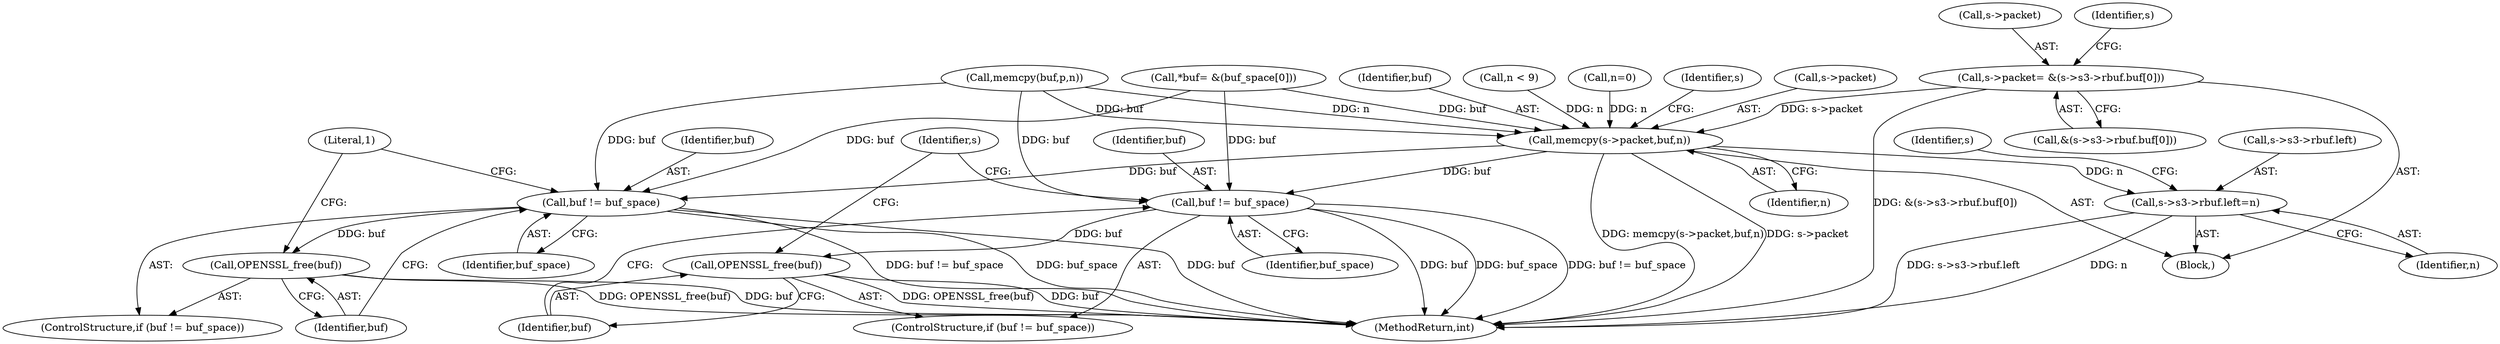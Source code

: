 digraph "0_openssl_b82924741b4bd590da890619be671f4635e46c2b@array" {
"1000980" [label="(Call,s->packet= &(s->s3->rbuf.buf[0]))"];
"1000994" [label="(Call,memcpy(s->packet,buf,n))"];
"1001000" [label="(Call,s->s3->rbuf.left=n)"];
"1001084" [label="(Call,buf != buf_space)"];
"1001087" [label="(Call,OPENSSL_free(buf))"];
"1001094" [label="(Call,buf != buf_space)"];
"1001097" [label="(Call,OPENSSL_free(buf))"];
"1001088" [label="(Identifier,buf)"];
"1000661" [label="(Call,n < 9)"];
"1001098" [label="(Identifier,buf)"];
"1000981" [label="(Call,s->packet)"];
"1001095" [label="(Identifier,buf)"];
"1000980" [label="(Call,s->packet= &(s->s3->rbuf.buf[0]))"];
"1000163" [label="(Call,n=0)"];
"1001094" [label="(Call,buf != buf_space)"];
"1001093" [label="(ControlStructure,if (buf != buf_space))"];
"1000969" [label="(Block,)"];
"1000999" [label="(Identifier,n)"];
"1001091" [label="(Identifier,s)"];
"1001087" [label="(Call,OPENSSL_free(buf))"];
"1001008" [label="(Identifier,n)"];
"1000211" [label="(Call,memcpy(buf,p,n))"];
"1000984" [label="(Call,&(s->s3->rbuf.buf[0]))"];
"1001102" [label="(MethodReturn,int)"];
"1001004" [label="(Identifier,s)"];
"1001084" [label="(Call,buf != buf_space)"];
"1001083" [label="(ControlStructure,if (buf != buf_space))"];
"1001096" [label="(Identifier,buf_space)"];
"1001101" [label="(Literal,1)"];
"1000996" [label="(Identifier,s)"];
"1000995" [label="(Call,s->packet)"];
"1001085" [label="(Identifier,buf)"];
"1001013" [label="(Identifier,s)"];
"1000148" [label="(Call,*buf= &(buf_space[0]))"];
"1001000" [label="(Call,s->s3->rbuf.left=n)"];
"1001097" [label="(Call,OPENSSL_free(buf))"];
"1000998" [label="(Identifier,buf)"];
"1001086" [label="(Identifier,buf_space)"];
"1001001" [label="(Call,s->s3->rbuf.left)"];
"1000994" [label="(Call,memcpy(s->packet,buf,n))"];
"1000980" -> "1000969"  [label="AST: "];
"1000980" -> "1000984"  [label="CFG: "];
"1000981" -> "1000980"  [label="AST: "];
"1000984" -> "1000980"  [label="AST: "];
"1000996" -> "1000980"  [label="CFG: "];
"1000980" -> "1001102"  [label="DDG: &(s->s3->rbuf.buf[0])"];
"1000980" -> "1000994"  [label="DDG: s->packet"];
"1000994" -> "1000969"  [label="AST: "];
"1000994" -> "1000999"  [label="CFG: "];
"1000995" -> "1000994"  [label="AST: "];
"1000998" -> "1000994"  [label="AST: "];
"1000999" -> "1000994"  [label="AST: "];
"1001004" -> "1000994"  [label="CFG: "];
"1000994" -> "1001102"  [label="DDG: memcpy(s->packet,buf,n)"];
"1000994" -> "1001102"  [label="DDG: s->packet"];
"1000148" -> "1000994"  [label="DDG: buf"];
"1000211" -> "1000994"  [label="DDG: buf"];
"1000211" -> "1000994"  [label="DDG: n"];
"1000163" -> "1000994"  [label="DDG: n"];
"1000661" -> "1000994"  [label="DDG: n"];
"1000994" -> "1001000"  [label="DDG: n"];
"1000994" -> "1001084"  [label="DDG: buf"];
"1000994" -> "1001094"  [label="DDG: buf"];
"1001000" -> "1000969"  [label="AST: "];
"1001000" -> "1001008"  [label="CFG: "];
"1001001" -> "1001000"  [label="AST: "];
"1001008" -> "1001000"  [label="AST: "];
"1001013" -> "1001000"  [label="CFG: "];
"1001000" -> "1001102"  [label="DDG: n"];
"1001000" -> "1001102"  [label="DDG: s->s3->rbuf.left"];
"1001084" -> "1001083"  [label="AST: "];
"1001084" -> "1001086"  [label="CFG: "];
"1001085" -> "1001084"  [label="AST: "];
"1001086" -> "1001084"  [label="AST: "];
"1001088" -> "1001084"  [label="CFG: "];
"1001091" -> "1001084"  [label="CFG: "];
"1001084" -> "1001102"  [label="DDG: buf"];
"1001084" -> "1001102"  [label="DDG: buf_space"];
"1001084" -> "1001102"  [label="DDG: buf != buf_space"];
"1000148" -> "1001084"  [label="DDG: buf"];
"1000211" -> "1001084"  [label="DDG: buf"];
"1001084" -> "1001087"  [label="DDG: buf"];
"1001087" -> "1001083"  [label="AST: "];
"1001087" -> "1001088"  [label="CFG: "];
"1001088" -> "1001087"  [label="AST: "];
"1001091" -> "1001087"  [label="CFG: "];
"1001087" -> "1001102"  [label="DDG: OPENSSL_free(buf)"];
"1001087" -> "1001102"  [label="DDG: buf"];
"1001094" -> "1001093"  [label="AST: "];
"1001094" -> "1001096"  [label="CFG: "];
"1001095" -> "1001094"  [label="AST: "];
"1001096" -> "1001094"  [label="AST: "];
"1001098" -> "1001094"  [label="CFG: "];
"1001101" -> "1001094"  [label="CFG: "];
"1001094" -> "1001102"  [label="DDG: buf != buf_space"];
"1001094" -> "1001102"  [label="DDG: buf_space"];
"1001094" -> "1001102"  [label="DDG: buf"];
"1000148" -> "1001094"  [label="DDG: buf"];
"1000211" -> "1001094"  [label="DDG: buf"];
"1001094" -> "1001097"  [label="DDG: buf"];
"1001097" -> "1001093"  [label="AST: "];
"1001097" -> "1001098"  [label="CFG: "];
"1001098" -> "1001097"  [label="AST: "];
"1001101" -> "1001097"  [label="CFG: "];
"1001097" -> "1001102"  [label="DDG: OPENSSL_free(buf)"];
"1001097" -> "1001102"  [label="DDG: buf"];
}
